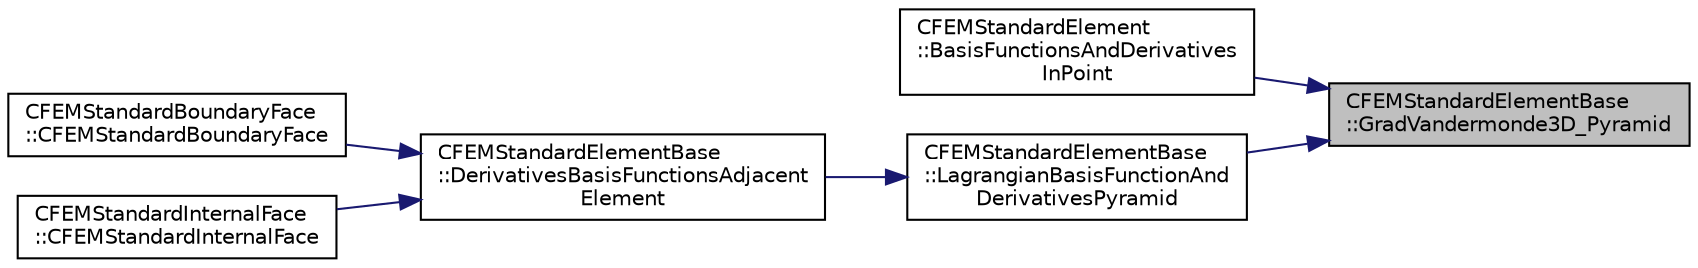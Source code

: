 digraph "CFEMStandardElementBase::GradVandermonde3D_Pyramid"
{
 // LATEX_PDF_SIZE
  edge [fontname="Helvetica",fontsize="10",labelfontname="Helvetica",labelfontsize="10"];
  node [fontname="Helvetica",fontsize="10",shape=record];
  rankdir="RL";
  Node1 [label="CFEMStandardElementBase\l::GradVandermonde3D_Pyramid",height=0.2,width=0.4,color="black", fillcolor="grey75", style="filled", fontcolor="black",tooltip="Function, which computes the gradients of the Vandermonde matrix for a standard pyramid."];
  Node1 -> Node2 [dir="back",color="midnightblue",fontsize="10",style="solid",fontname="Helvetica"];
  Node2 [label="CFEMStandardElement\l::BasisFunctionsAndDerivatives\lInPoint",height=0.2,width=0.4,color="black", fillcolor="white", style="filled",URL="$classCFEMStandardElement.html#a0ce8e7aff7657aa636844f04bae3eac4",tooltip="Function, which computes the Lagrangian basis functions and its derivatives for the given parametric ..."];
  Node1 -> Node3 [dir="back",color="midnightblue",fontsize="10",style="solid",fontname="Helvetica"];
  Node3 [label="CFEMStandardElementBase\l::LagrangianBasisFunctionAnd\lDerivativesPyramid",height=0.2,width=0.4,color="black", fillcolor="white", style="filled",URL="$classCFEMStandardElementBase.html#a8dcc95662276875b64e3351b9c67b00b",tooltip="Function, which determines the values of the Lagrangian interpolation functions and its derivatives i..."];
  Node3 -> Node4 [dir="back",color="midnightblue",fontsize="10",style="solid",fontname="Helvetica"];
  Node4 [label="CFEMStandardElementBase\l::DerivativesBasisFunctionsAdjacent\lElement",height=0.2,width=0.4,color="black", fillcolor="white", style="filled",URL="$classCFEMStandardElementBase.html#afb1cec3d091753fa80105767654594e4",tooltip="Function, which computes the values of the derivatives of the basis functions of the adjacent element..."];
  Node4 -> Node5 [dir="back",color="midnightblue",fontsize="10",style="solid",fontname="Helvetica"];
  Node5 [label="CFEMStandardBoundaryFace\l::CFEMStandardBoundaryFace",height=0.2,width=0.4,color="black", fillcolor="white", style="filled",URL="$classCFEMStandardBoundaryFace.html#a5a92fa174c37322a3ebd640d12ab8b3b",tooltip="Alternative constructor."];
  Node4 -> Node6 [dir="back",color="midnightblue",fontsize="10",style="solid",fontname="Helvetica"];
  Node6 [label="CFEMStandardInternalFace\l::CFEMStandardInternalFace",height=0.2,width=0.4,color="black", fillcolor="white", style="filled",URL="$classCFEMStandardInternalFace.html#a03fc34bc2e61074ab778a30b940fb634",tooltip="Alternative constructor."];
}
